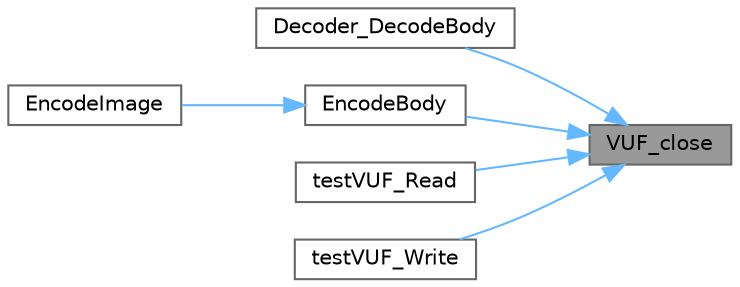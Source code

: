 digraph "VUF_close"
{
 // LATEX_PDF_SIZE
  bgcolor="transparent";
  edge [fontname=Helvetica,fontsize=10,labelfontname=Helvetica,labelfontsize=10];
  node [fontname=Helvetica,fontsize=10,shape=box,height=0.2,width=0.4];
  rankdir="RL";
  Node1 [id="Node000001",label="VUF_close",height=0.2,width=0.4,color="gray40", fillcolor="grey60", style="filled", fontcolor="black",tooltip=" "];
  Node1 -> Node2 [id="edge6_Node000001_Node000002",dir="back",color="steelblue1",style="solid",tooltip=" "];
  Node2 [id="Node000002",label="Decoder_DecodeBody",height=0.2,width=0.4,color="grey40", fillcolor="white", style="filled",URL="$decoder_8c.html#a92568f6a10fcb23b4699402e71a02177",tooltip=" "];
  Node1 -> Node3 [id="edge7_Node000001_Node000003",dir="back",color="steelblue1",style="solid",tooltip=" "];
  Node3 [id="Node000003",label="EncodeBody",height=0.2,width=0.4,color="grey40", fillcolor="white", style="filled",URL="$encoder__body_8c.html#a38c7868c2a8819e7abc16148811f2e0b",tooltip=" "];
  Node3 -> Node4 [id="edge8_Node000003_Node000004",dir="back",color="steelblue1",style="solid",tooltip=" "];
  Node4 [id="Node000004",label="EncodeImage",height=0.2,width=0.4,color="grey40", fillcolor="white", style="filled",URL="$generate__image_8c.html#a29f9d24093c99f0e47133d90ea4286e6",tooltip=" "];
  Node1 -> Node5 [id="edge9_Node000001_Node000005",dir="back",color="steelblue1",style="solid",tooltip=" "];
  Node5 [id="Node000005",label="testVUF_Read",height=0.2,width=0.4,color="grey40", fillcolor="white", style="filled",URL="$test__var_int_8c.html#aaac61ccbc34855ae728a8a9d45db1105",tooltip=" "];
  Node1 -> Node6 [id="edge10_Node000001_Node000006",dir="back",color="steelblue1",style="solid",tooltip=" "];
  Node6 [id="Node000006",label="testVUF_Write",height=0.2,width=0.4,color="grey40", fillcolor="white", style="filled",URL="$test__var_int_8c.html#af925d49ae82dafea37f82c0d044a6308",tooltip=" "];
}
